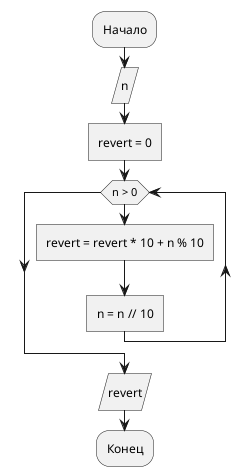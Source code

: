 @startuml
:Начало;
:n/
:revert = 0]
while (n > 0)
  :revert = revert * 10 + n % 10]
  :n = n // 10]
endwhile
:revert/
:Конец;
@enduml